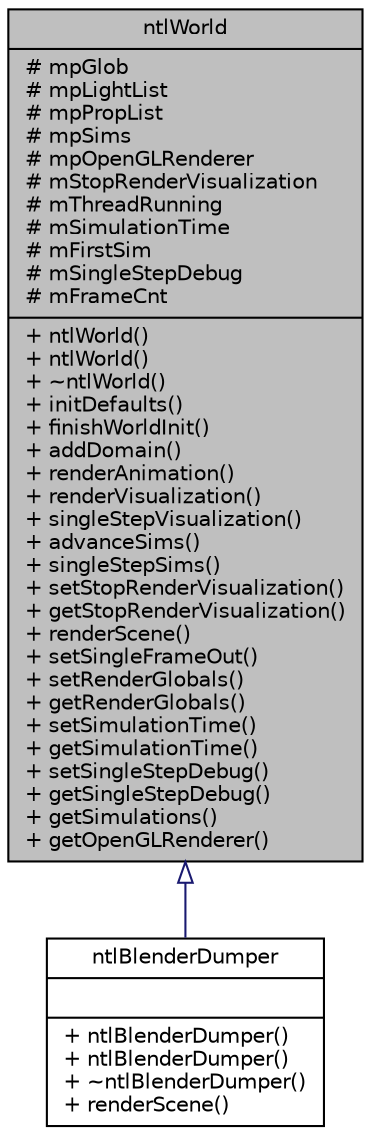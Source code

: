 digraph G
{
  edge [fontname="Helvetica",fontsize="10",labelfontname="Helvetica",labelfontsize="10"];
  node [fontname="Helvetica",fontsize="10",shape=record];
  Node1 [label="{ntlWorld\n|# mpGlob\l# mpLightList\l# mpPropList\l# mpSims\l# mpOpenGLRenderer\l# mStopRenderVisualization\l# mThreadRunning\l# mSimulationTime\l# mFirstSim\l# mSingleStepDebug\l# mFrameCnt\l|+ ntlWorld()\l+ ntlWorld()\l+ ~ntlWorld()\l+ initDefaults()\l+ finishWorldInit()\l+ addDomain()\l+ renderAnimation()\l+ renderVisualization()\l+ singleStepVisualization()\l+ advanceSims()\l+ singleStepSims()\l+ setStopRenderVisualization()\l+ getStopRenderVisualization()\l+ renderScene()\l+ setSingleFrameOut()\l+ setRenderGlobals()\l+ getRenderGlobals()\l+ setSimulationTime()\l+ getSimulationTime()\l+ setSingleStepDebug()\l+ getSingleStepDebug()\l+ getSimulations()\l+ getOpenGLRenderer()\l}",height=0.2,width=0.4,color="black", fillcolor="grey75", style="filled" fontcolor="black"];
  Node1 -> Node2 [dir=back,color="midnightblue",fontsize="10",style="solid",arrowtail="empty",fontname="Helvetica"];
  Node2 [label="{ntlBlenderDumper\n||+ ntlBlenderDumper()\l+ ntlBlenderDumper()\l+ ~ntlBlenderDumper()\l+ renderScene()\l}",height=0.2,width=0.4,color="black", fillcolor="white", style="filled",URL="$d0/d46/classntlBlenderDumper.html"];
}
